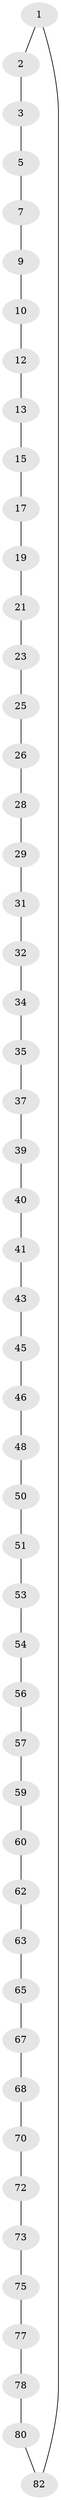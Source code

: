 // Generated by graph-tools (version 1.1) at 2025/24/03/03/25 07:24:21]
// undirected, 51 vertices, 51 edges
graph export_dot {
graph [start="1"]
  node [color=gray90,style=filled];
  1 [super="+84"];
  2;
  3 [super="+4"];
  5 [super="+6"];
  7 [super="+8"];
  9;
  10 [super="+11"];
  12;
  13 [super="+14"];
  15 [super="+16"];
  17 [super="+18"];
  19 [super="+20"];
  21 [super="+22"];
  23 [super="+24"];
  25;
  26 [super="+27"];
  28;
  29 [super="+30"];
  31;
  32 [super="+33"];
  34;
  35 [super="+36"];
  37 [super="+38"];
  39;
  40;
  41 [super="+42"];
  43 [super="+44"];
  45;
  46 [super="+47"];
  48 [super="+49"];
  50;
  51 [super="+52"];
  53;
  54 [super="+55"];
  56;
  57 [super="+58"];
  59;
  60 [super="+61"];
  62;
  63 [super="+64"];
  65 [super="+66"];
  67;
  68 [super="+69"];
  70 [super="+71"];
  72;
  73 [super="+74"];
  75 [super="+76"];
  77;
  78 [super="+79"];
  80 [super="+81"];
  82 [super="+83"];
  1 -- 2;
  1 -- 82;
  2 -- 3;
  3 -- 5;
  5 -- 7;
  7 -- 9;
  9 -- 10;
  10 -- 12;
  12 -- 13;
  13 -- 15;
  15 -- 17;
  17 -- 19;
  19 -- 21;
  21 -- 23;
  23 -- 25;
  25 -- 26;
  26 -- 28;
  28 -- 29;
  29 -- 31;
  31 -- 32;
  32 -- 34;
  34 -- 35;
  35 -- 37;
  37 -- 39;
  39 -- 40;
  40 -- 41;
  41 -- 43;
  43 -- 45;
  45 -- 46;
  46 -- 48;
  48 -- 50;
  50 -- 51;
  51 -- 53;
  53 -- 54;
  54 -- 56;
  56 -- 57;
  57 -- 59;
  59 -- 60;
  60 -- 62;
  62 -- 63;
  63 -- 65;
  65 -- 67;
  67 -- 68;
  68 -- 70;
  70 -- 72;
  72 -- 73;
  73 -- 75;
  75 -- 77;
  77 -- 78;
  78 -- 80;
  80 -- 82;
}
